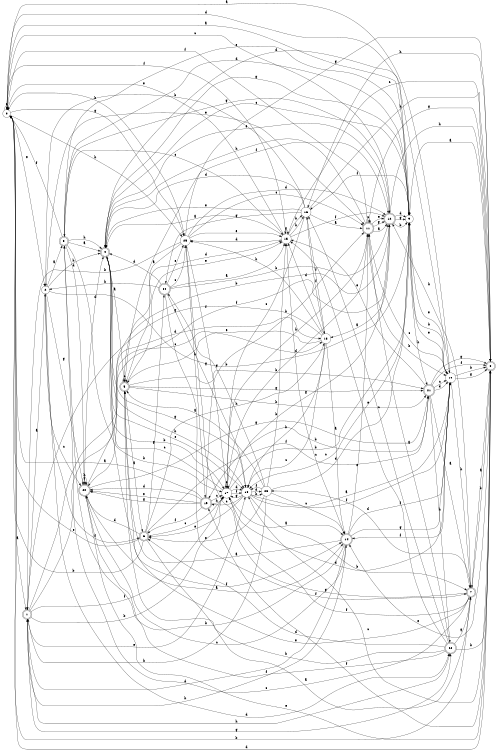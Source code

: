 digraph n21_3 {
__start0 [label="" shape="none"];

rankdir=LR;
size="8,5";

s0 [style="filled", color="black", fillcolor="white" shape="circle", label="0"];
s1 [style="rounded,filled", color="black", fillcolor="white" shape="doublecircle", label="1"];
s2 [style="filled", color="black", fillcolor="white" shape="circle", label="2"];
s3 [style="rounded,filled", color="black", fillcolor="white" shape="doublecircle", label="3"];
s4 [style="rounded,filled", color="black", fillcolor="white" shape="doublecircle", label="4"];
s5 [style="rounded,filled", color="black", fillcolor="white" shape="doublecircle", label="5"];
s6 [style="rounded,filled", color="black", fillcolor="white" shape="doublecircle", label="6"];
s7 [style="rounded,filled", color="black", fillcolor="white" shape="doublecircle", label="7"];
s8 [style="rounded,filled", color="black", fillcolor="white" shape="doublecircle", label="8"];
s9 [style="filled", color="black", fillcolor="white" shape="circle", label="9"];
s10 [style="filled", color="black", fillcolor="white" shape="circle", label="10"];
s11 [style="rounded,filled", color="black", fillcolor="white" shape="doublecircle", label="11"];
s12 [style="rounded,filled", color="black", fillcolor="white" shape="doublecircle", label="12"];
s13 [style="filled", color="black", fillcolor="white" shape="circle", label="13"];
s14 [style="rounded,filled", color="black", fillcolor="white" shape="doublecircle", label="14"];
s15 [style="filled", color="black", fillcolor="white" shape="circle", label="15"];
s16 [style="filled", color="black", fillcolor="white" shape="circle", label="16"];
s17 [style="filled", color="black", fillcolor="white" shape="circle", label="17"];
s18 [style="filled", color="black", fillcolor="white" shape="circle", label="18"];
s19 [style="rounded,filled", color="black", fillcolor="white" shape="doublecircle", label="19"];
s20 [style="rounded,filled", color="black", fillcolor="white" shape="doublecircle", label="20"];
s21 [style="rounded,filled", color="black", fillcolor="white" shape="doublecircle", label="21"];
s22 [style="rounded,filled", color="black", fillcolor="white" shape="doublecircle", label="22"];
s23 [style="filled", color="black", fillcolor="white" shape="circle", label="23"];
s24 [style="rounded,filled", color="black", fillcolor="white" shape="doublecircle", label="24"];
s25 [style="filled", color="black", fillcolor="white" shape="circle", label="25"];
s0 -> s1 [label="a"];
s0 -> s25 [label="b"];
s0 -> s0 [label="c"];
s0 -> s9 [label="d"];
s0 -> s2 [label="e"];
s0 -> s15 [label="f"];
s0 -> s25 [label="g"];
s0 -> s25 [label="h"];
s1 -> s2 [label="a"];
s1 -> s17 [label="b"];
s1 -> s13 [label="c"];
s1 -> s13 [label="d"];
s1 -> s18 [label="e"];
s1 -> s17 [label="f"];
s1 -> s22 [label="g"];
s1 -> s22 [label="h"];
s2 -> s3 [label="a"];
s2 -> s9 [label="b"];
s2 -> s20 [label="c"];
s2 -> s22 [label="d"];
s2 -> s11 [label="e"];
s2 -> s6 [label="f"];
s2 -> s20 [label="g"];
s2 -> s4 [label="h"];
s3 -> s4 [label="a"];
s3 -> s17 [label="b"];
s3 -> s15 [label="c"];
s3 -> s20 [label="d"];
s3 -> s9 [label="e"];
s3 -> s0 [label="f"];
s3 -> s12 [label="g"];
s3 -> s4 [label="h"];
s4 -> s5 [label="a"];
s4 -> s17 [label="b"];
s4 -> s9 [label="c"];
s4 -> s10 [label="d"];
s4 -> s18 [label="e"];
s4 -> s14 [label="f"];
s4 -> s18 [label="g"];
s4 -> s18 [label="h"];
s5 -> s6 [label="a"];
s5 -> s21 [label="b"];
s5 -> s5 [label="c"];
s5 -> s15 [label="d"];
s5 -> s15 [label="e"];
s5 -> s12 [label="f"];
s5 -> s21 [label="g"];
s5 -> s21 [label="h"];
s6 -> s7 [label="a"];
s6 -> s0 [label="b"];
s6 -> s17 [label="c"];
s6 -> s20 [label="d"];
s6 -> s0 [label="e"];
s6 -> s21 [label="f"];
s6 -> s24 [label="g"];
s6 -> s13 [label="h"];
s7 -> s8 [label="a"];
s7 -> s0 [label="b"];
s7 -> s3 [label="c"];
s7 -> s23 [label="d"];
s7 -> s5 [label="e"];
s7 -> s17 [label="f"];
s7 -> s25 [label="g"];
s7 -> s12 [label="h"];
s8 -> s9 [label="a"];
s8 -> s7 [label="b"];
s8 -> s18 [label="c"];
s8 -> s0 [label="d"];
s8 -> s14 [label="e"];
s8 -> s19 [label="f"];
s8 -> s11 [label="g"];
s8 -> s16 [label="h"];
s9 -> s0 [label="a"];
s9 -> s10 [label="b"];
s9 -> s18 [label="c"];
s9 -> s3 [label="d"];
s9 -> s10 [label="e"];
s9 -> s16 [label="f"];
s9 -> s4 [label="g"];
s9 -> s21 [label="h"];
s10 -> s0 [label="a"];
s10 -> s8 [label="b"];
s10 -> s11 [label="c"];
s10 -> s17 [label="d"];
s10 -> s9 [label="e"];
s10 -> s14 [label="f"];
s10 -> s8 [label="g"];
s10 -> s7 [label="h"];
s11 -> s12 [label="a"];
s11 -> s10 [label="b"];
s11 -> s11 [label="c"];
s11 -> s17 [label="d"];
s11 -> s12 [label="e"];
s11 -> s0 [label="f"];
s11 -> s12 [label="g"];
s11 -> s4 [label="h"];
s12 -> s13 [label="a"];
s12 -> s9 [label="b"];
s12 -> s0 [label="c"];
s12 -> s9 [label="d"];
s12 -> s4 [label="e"];
s12 -> s20 [label="f"];
s12 -> s9 [label="g"];
s12 -> s8 [label="h"];
s13 -> s14 [label="a"];
s13 -> s18 [label="b"];
s13 -> s18 [label="c"];
s13 -> s15 [label="d"];
s13 -> s5 [label="e"];
s13 -> s16 [label="f"];
s13 -> s1 [label="g"];
s13 -> s25 [label="h"];
s14 -> s5 [label="a"];
s14 -> s3 [label="b"];
s14 -> s15 [label="c"];
s14 -> s1 [label="d"];
s14 -> s11 [label="e"];
s14 -> s10 [label="f"];
s14 -> s10 [label="g"];
s14 -> s1 [label="h"];
s15 -> s4 [label="a"];
s15 -> s16 [label="b"];
s15 -> s8 [label="c"];
s15 -> s25 [label="d"];
s15 -> s0 [label="e"];
s15 -> s12 [label="f"];
s15 -> s15 [label="g"];
s15 -> s16 [label="h"];
s16 -> s11 [label="a"];
s16 -> s2 [label="b"];
s16 -> s17 [label="c"];
s16 -> s4 [label="d"];
s16 -> s4 [label="e"];
s16 -> s13 [label="f"];
s16 -> s24 [label="g"];
s16 -> s8 [label="h"];
s17 -> s14 [label="a"];
s17 -> s9 [label="b"];
s17 -> s4 [label="c"];
s17 -> s18 [label="d"];
s17 -> s17 [label="e"];
s17 -> s18 [label="f"];
s17 -> s12 [label="g"];
s17 -> s11 [label="h"];
s18 -> s10 [label="a"];
s18 -> s7 [label="b"];
s18 -> s19 [label="c"];
s18 -> s23 [label="d"];
s18 -> s6 [label="e"];
s18 -> s10 [label="f"];
s18 -> s17 [label="g"];
s18 -> s23 [label="h"];
s19 -> s0 [label="a"];
s19 -> s11 [label="b"];
s19 -> s17 [label="c"];
s19 -> s20 [label="d"];
s19 -> s20 [label="e"];
s19 -> s6 [label="f"];
s19 -> s20 [label="g"];
s19 -> s17 [label="h"];
s20 -> s14 [label="a"];
s20 -> s12 [label="b"];
s20 -> s14 [label="c"];
s20 -> s4 [label="d"];
s20 -> s8 [label="e"];
s20 -> s20 [label="f"];
s20 -> s21 [label="g"];
s20 -> s20 [label="h"];
s21 -> s7 [label="a"];
s21 -> s19 [label="b"];
s21 -> s10 [label="c"];
s21 -> s10 [label="d"];
s21 -> s15 [label="e"];
s21 -> s8 [label="f"];
s21 -> s8 [label="g"];
s21 -> s22 [label="h"];
s22 -> s11 [label="a"];
s22 -> s8 [label="b"];
s22 -> s16 [label="c"];
s22 -> s6 [label="d"];
s22 -> s15 [label="e"];
s22 -> s20 [label="f"];
s22 -> s7 [label="g"];
s22 -> s5 [label="h"];
s23 -> s5 [label="a"];
s23 -> s15 [label="b"];
s23 -> s14 [label="c"];
s23 -> s9 [label="d"];
s23 -> s6 [label="e"];
s23 -> s18 [label="f"];
s23 -> s24 [label="g"];
s23 -> s1 [label="h"];
s24 -> s15 [label="a"];
s24 -> s12 [label="b"];
s24 -> s25 [label="c"];
s24 -> s4 [label="d"];
s24 -> s25 [label="e"];
s24 -> s7 [label="f"];
s24 -> s18 [label="g"];
s24 -> s2 [label="h"];
s25 -> s5 [label="a"];
s25 -> s1 [label="b"];
s25 -> s11 [label="c"];
s25 -> s12 [label="d"];
s25 -> s15 [label="e"];
s25 -> s17 [label="f"];
s25 -> s8 [label="g"];
s25 -> s19 [label="h"];

}